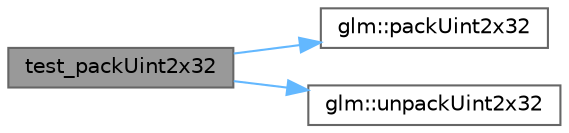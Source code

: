 digraph "test_packUint2x32"
{
 // LATEX_PDF_SIZE
  bgcolor="transparent";
  edge [fontname=Helvetica,fontsize=10,labelfontname=Helvetica,labelfontsize=10];
  node [fontname=Helvetica,fontsize=10,shape=box,height=0.2,width=0.4];
  rankdir="LR";
  Node1 [id="Node000001",label="test_packUint2x32",height=0.2,width=0.4,color="gray40", fillcolor="grey60", style="filled", fontcolor="black",tooltip=" "];
  Node1 -> Node2 [id="edge5_Node000001_Node000002",color="steelblue1",style="solid",tooltip=" "];
  Node2 [id="Node000002",label="glm::packUint2x32",height=0.2,width=0.4,color="grey40", fillcolor="white", style="filled",URL="$group__gtc__packing.html#ga4c4e4d6ab81a6b14cf066b40b6967c0a",tooltip=" "];
  Node1 -> Node3 [id="edge6_Node000001_Node000003",color="steelblue1",style="solid",tooltip=" "];
  Node3 [id="Node000003",label="glm::unpackUint2x32",height=0.2,width=0.4,color="grey40", fillcolor="white", style="filled",URL="$group__gtc__packing.html#gab211ea5f8cf86f00efa4fd53cb302c82",tooltip=" "];
}
